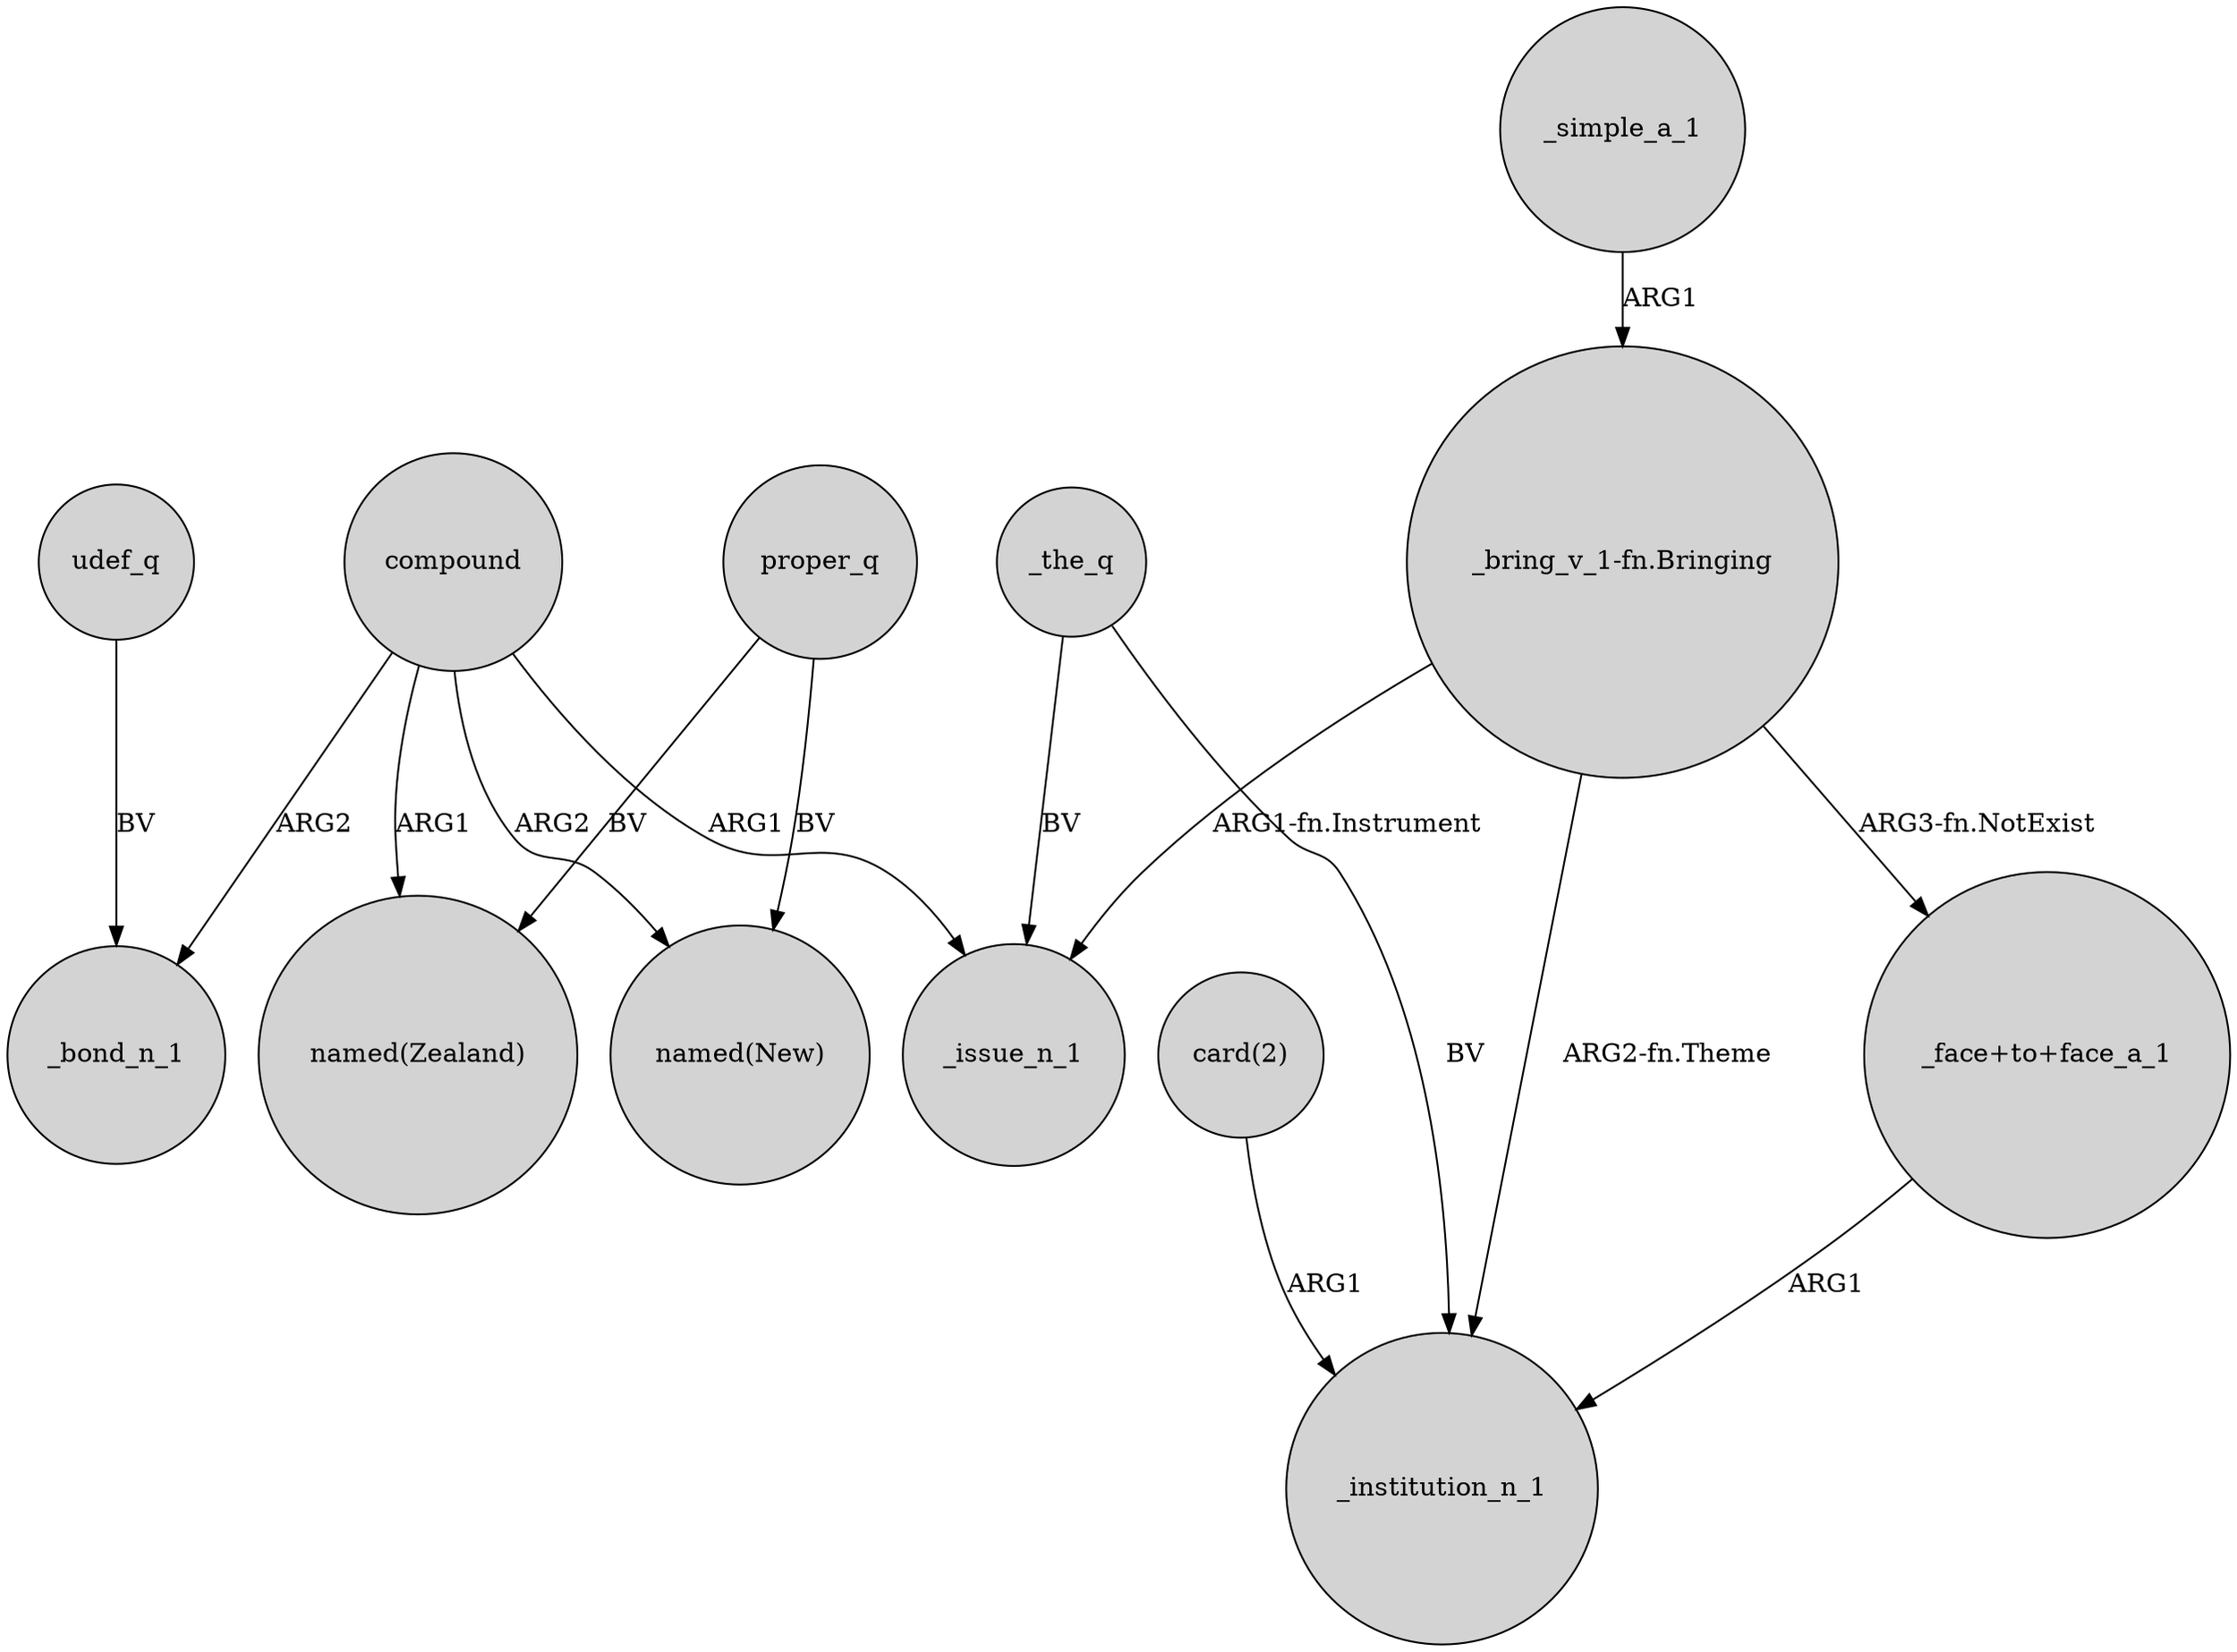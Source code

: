 digraph {
	node [shape=circle style=filled]
	compound -> _bond_n_1 [label=ARG2]
	compound -> "named(Zealand)" [label=ARG1]
	udef_q -> _bond_n_1 [label=BV]
	proper_q -> "named(Zealand)" [label=BV]
	_simple_a_1 -> "_bring_v_1-fn.Bringing" [label=ARG1]
	compound -> "named(New)" [label=ARG2]
	"_bring_v_1-fn.Bringing" -> _issue_n_1 [label="ARG1-fn.Instrument"]
	"card(2)" -> _institution_n_1 [label=ARG1]
	_the_q -> _issue_n_1 [label=BV]
	"_bring_v_1-fn.Bringing" -> _institution_n_1 [label="ARG2-fn.Theme"]
	"_face+to+face_a_1" -> _institution_n_1 [label=ARG1]
	proper_q -> "named(New)" [label=BV]
	_the_q -> _institution_n_1 [label=BV]
	"_bring_v_1-fn.Bringing" -> "_face+to+face_a_1" [label="ARG3-fn.NotExist"]
	compound -> _issue_n_1 [label=ARG1]
}
